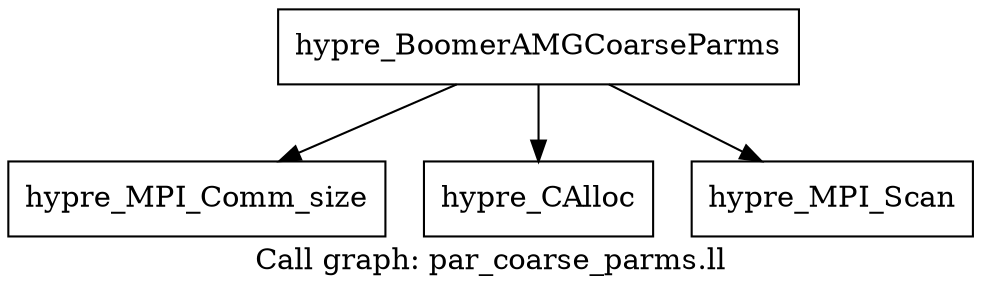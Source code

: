 digraph "Call graph: par_coarse_parms.ll" {
	label="Call graph: par_coarse_parms.ll";

	Node0x55e73b8679c0 [shape=record,label="{hypre_BoomerAMGCoarseParms}"];
	Node0x55e73b8679c0 -> Node0x55e73b867a70;
	Node0x55e73b8679c0 -> Node0x55e73b867f30;
	Node0x55e73b8679c0 -> Node0x55e73b867fb0;
	Node0x55e73b867a70 [shape=record,label="{hypre_MPI_Comm_size}"];
	Node0x55e73b867f30 [shape=record,label="{hypre_CAlloc}"];
	Node0x55e73b867fb0 [shape=record,label="{hypre_MPI_Scan}"];
}
